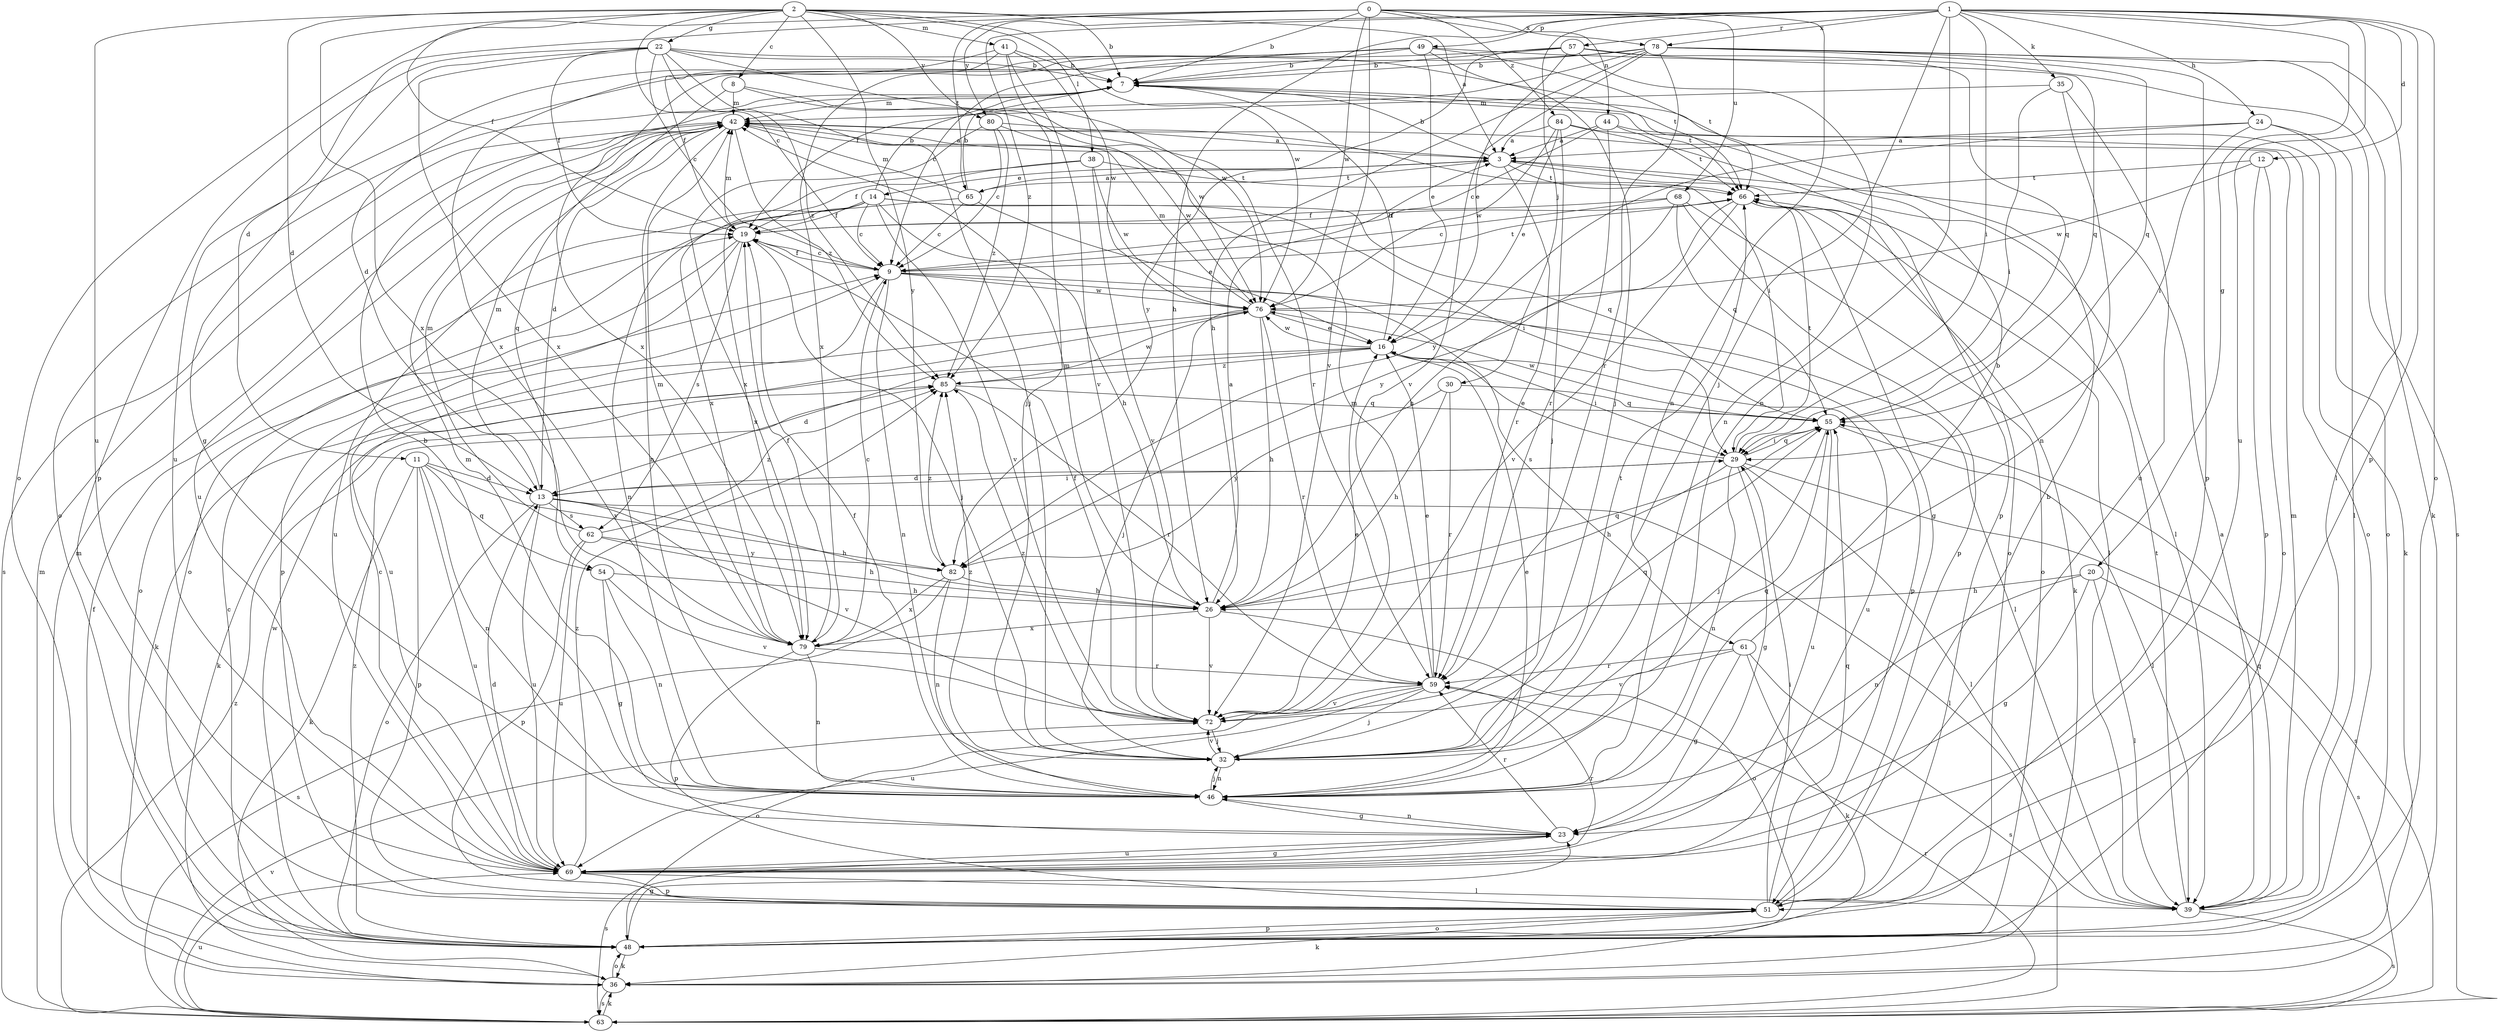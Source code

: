 strict digraph  {
0;
1;
2;
3;
7;
8;
9;
11;
12;
13;
14;
16;
19;
20;
22;
23;
24;
26;
29;
30;
32;
35;
36;
38;
39;
41;
42;
44;
46;
48;
49;
51;
54;
55;
57;
59;
61;
62;
63;
65;
66;
68;
69;
72;
76;
78;
79;
80;
82;
84;
85;
0 -> 7  [label=b];
0 -> 11  [label=d];
0 -> 44  [label=n];
0 -> 46  [label=n];
0 -> 48  [label=o];
0 -> 65  [label=t];
0 -> 68  [label=u];
0 -> 72  [label=v];
0 -> 76  [label=w];
0 -> 78  [label=x];
0 -> 84  [label=z];
1 -> 12  [label=d];
1 -> 20  [label=g];
1 -> 24  [label=h];
1 -> 26  [label=h];
1 -> 29  [label=i];
1 -> 30  [label=j];
1 -> 32  [label=j];
1 -> 35  [label=k];
1 -> 46  [label=n];
1 -> 48  [label=o];
1 -> 49  [label=p];
1 -> 51  [label=p];
1 -> 57  [label=r];
1 -> 69  [label=u];
1 -> 78  [label=x];
1 -> 80  [label=y];
1 -> 85  [label=z];
2 -> 3  [label=a];
2 -> 7  [label=b];
2 -> 8  [label=c];
2 -> 9  [label=c];
2 -> 13  [label=d];
2 -> 19  [label=f];
2 -> 22  [label=g];
2 -> 38  [label=l];
2 -> 41  [label=m];
2 -> 69  [label=u];
2 -> 76  [label=w];
2 -> 79  [label=x];
2 -> 80  [label=y];
2 -> 82  [label=y];
3 -> 7  [label=b];
3 -> 14  [label=e];
3 -> 39  [label=l];
3 -> 48  [label=o];
3 -> 59  [label=r];
3 -> 65  [label=t];
3 -> 66  [label=t];
7 -> 42  [label=m];
7 -> 48  [label=o];
7 -> 66  [label=t];
8 -> 42  [label=m];
8 -> 54  [label=q];
8 -> 59  [label=r];
8 -> 76  [label=w];
9 -> 19  [label=f];
9 -> 46  [label=n];
9 -> 51  [label=p];
9 -> 61  [label=s];
9 -> 66  [label=t];
9 -> 69  [label=u];
9 -> 76  [label=w];
11 -> 13  [label=d];
11 -> 36  [label=k];
11 -> 46  [label=n];
11 -> 51  [label=p];
11 -> 54  [label=q];
11 -> 69  [label=u];
11 -> 82  [label=y];
12 -> 48  [label=o];
12 -> 51  [label=p];
12 -> 66  [label=t];
12 -> 76  [label=w];
13 -> 26  [label=h];
13 -> 29  [label=i];
13 -> 39  [label=l];
13 -> 42  [label=m];
13 -> 48  [label=o];
13 -> 62  [label=s];
13 -> 69  [label=u];
13 -> 72  [label=v];
14 -> 7  [label=b];
14 -> 9  [label=c];
14 -> 19  [label=f];
14 -> 26  [label=h];
14 -> 29  [label=i];
14 -> 46  [label=n];
14 -> 55  [label=q];
14 -> 69  [label=u];
14 -> 72  [label=v];
14 -> 79  [label=x];
16 -> 7  [label=b];
16 -> 13  [label=d];
16 -> 29  [label=i];
16 -> 36  [label=k];
16 -> 69  [label=u];
16 -> 76  [label=w];
16 -> 85  [label=z];
19 -> 9  [label=c];
19 -> 32  [label=j];
19 -> 42  [label=m];
19 -> 48  [label=o];
19 -> 51  [label=p];
19 -> 62  [label=s];
20 -> 23  [label=g];
20 -> 26  [label=h];
20 -> 39  [label=l];
20 -> 46  [label=n];
20 -> 63  [label=s];
22 -> 7  [label=b];
22 -> 9  [label=c];
22 -> 19  [label=f];
22 -> 23  [label=g];
22 -> 32  [label=j];
22 -> 51  [label=p];
22 -> 66  [label=t];
22 -> 76  [label=w];
22 -> 79  [label=x];
22 -> 85  [label=z];
23 -> 46  [label=n];
23 -> 59  [label=r];
23 -> 63  [label=s];
23 -> 69  [label=u];
24 -> 3  [label=a];
24 -> 29  [label=i];
24 -> 39  [label=l];
24 -> 48  [label=o];
24 -> 82  [label=y];
26 -> 3  [label=a];
26 -> 42  [label=m];
26 -> 48  [label=o];
26 -> 55  [label=q];
26 -> 72  [label=v];
26 -> 79  [label=x];
29 -> 13  [label=d];
29 -> 16  [label=e];
29 -> 23  [label=g];
29 -> 26  [label=h];
29 -> 39  [label=l];
29 -> 46  [label=n];
29 -> 55  [label=q];
29 -> 63  [label=s];
29 -> 66  [label=t];
30 -> 26  [label=h];
30 -> 55  [label=q];
30 -> 59  [label=r];
30 -> 82  [label=y];
32 -> 46  [label=n];
32 -> 55  [label=q];
32 -> 66  [label=t];
32 -> 72  [label=v];
32 -> 85  [label=z];
35 -> 29  [label=i];
35 -> 42  [label=m];
35 -> 46  [label=n];
35 -> 69  [label=u];
36 -> 19  [label=f];
36 -> 42  [label=m];
36 -> 48  [label=o];
36 -> 63  [label=s];
38 -> 19  [label=f];
38 -> 66  [label=t];
38 -> 72  [label=v];
38 -> 76  [label=w];
38 -> 79  [label=x];
39 -> 3  [label=a];
39 -> 42  [label=m];
39 -> 55  [label=q];
39 -> 63  [label=s];
39 -> 66  [label=t];
41 -> 7  [label=b];
41 -> 32  [label=j];
41 -> 69  [label=u];
41 -> 72  [label=v];
41 -> 76  [label=w];
41 -> 79  [label=x];
42 -> 3  [label=a];
42 -> 13  [label=d];
42 -> 29  [label=i];
42 -> 46  [label=n];
42 -> 63  [label=s];
42 -> 69  [label=u];
42 -> 85  [label=z];
44 -> 3  [label=a];
44 -> 9  [label=c];
44 -> 36  [label=k];
44 -> 59  [label=r];
44 -> 66  [label=t];
46 -> 7  [label=b];
46 -> 16  [label=e];
46 -> 19  [label=f];
46 -> 23  [label=g];
46 -> 32  [label=j];
46 -> 42  [label=m];
48 -> 9  [label=c];
48 -> 23  [label=g];
48 -> 36  [label=k];
48 -> 51  [label=p];
48 -> 76  [label=w];
48 -> 85  [label=z];
49 -> 7  [label=b];
49 -> 9  [label=c];
49 -> 16  [label=e];
49 -> 19  [label=f];
49 -> 32  [label=j];
49 -> 55  [label=q];
49 -> 66  [label=t];
49 -> 79  [label=x];
51 -> 7  [label=b];
51 -> 29  [label=i];
51 -> 36  [label=k];
51 -> 48  [label=o];
51 -> 55  [label=q];
54 -> 23  [label=g];
54 -> 26  [label=h];
54 -> 46  [label=n];
54 -> 72  [label=v];
55 -> 29  [label=i];
55 -> 32  [label=j];
55 -> 39  [label=l];
55 -> 69  [label=u];
55 -> 76  [label=w];
57 -> 7  [label=b];
57 -> 13  [label=d];
57 -> 16  [label=e];
57 -> 46  [label=n];
57 -> 55  [label=q];
57 -> 63  [label=s];
57 -> 82  [label=y];
59 -> 16  [label=e];
59 -> 32  [label=j];
59 -> 42  [label=m];
59 -> 48  [label=o];
59 -> 69  [label=u];
59 -> 72  [label=v];
61 -> 7  [label=b];
61 -> 23  [label=g];
61 -> 36  [label=k];
61 -> 59  [label=r];
61 -> 63  [label=s];
61 -> 72  [label=v];
62 -> 26  [label=h];
62 -> 42  [label=m];
62 -> 51  [label=p];
62 -> 69  [label=u];
62 -> 82  [label=y];
62 -> 85  [label=z];
63 -> 36  [label=k];
63 -> 42  [label=m];
63 -> 59  [label=r];
63 -> 69  [label=u];
63 -> 72  [label=v];
63 -> 85  [label=z];
65 -> 3  [label=a];
65 -> 7  [label=b];
65 -> 9  [label=c];
65 -> 16  [label=e];
65 -> 42  [label=m];
65 -> 48  [label=o];
66 -> 19  [label=f];
66 -> 23  [label=g];
66 -> 36  [label=k];
66 -> 39  [label=l];
66 -> 72  [label=v];
66 -> 82  [label=y];
68 -> 9  [label=c];
68 -> 19  [label=f];
68 -> 26  [label=h];
68 -> 48  [label=o];
68 -> 51  [label=p];
68 -> 55  [label=q];
69 -> 9  [label=c];
69 -> 13  [label=d];
69 -> 23  [label=g];
69 -> 39  [label=l];
69 -> 51  [label=p];
69 -> 59  [label=r];
69 -> 85  [label=z];
72 -> 16  [label=e];
72 -> 19  [label=f];
72 -> 32  [label=j];
72 -> 55  [label=q];
72 -> 85  [label=z];
76 -> 16  [label=e];
76 -> 26  [label=h];
76 -> 32  [label=j];
76 -> 36  [label=k];
76 -> 39  [label=l];
76 -> 42  [label=m];
76 -> 59  [label=r];
78 -> 7  [label=b];
78 -> 19  [label=f];
78 -> 26  [label=h];
78 -> 36  [label=k];
78 -> 39  [label=l];
78 -> 51  [label=p];
78 -> 55  [label=q];
78 -> 59  [label=r];
78 -> 72  [label=v];
78 -> 79  [label=x];
79 -> 9  [label=c];
79 -> 19  [label=f];
79 -> 42  [label=m];
79 -> 46  [label=n];
79 -> 51  [label=p];
79 -> 59  [label=r];
80 -> 3  [label=a];
80 -> 9  [label=c];
80 -> 76  [label=w];
80 -> 79  [label=x];
80 -> 85  [label=z];
82 -> 26  [label=h];
82 -> 46  [label=n];
82 -> 63  [label=s];
82 -> 79  [label=x];
82 -> 85  [label=z];
84 -> 3  [label=a];
84 -> 16  [label=e];
84 -> 32  [label=j];
84 -> 48  [label=o];
84 -> 51  [label=p];
84 -> 76  [label=w];
85 -> 55  [label=q];
85 -> 59  [label=r];
85 -> 76  [label=w];
}
